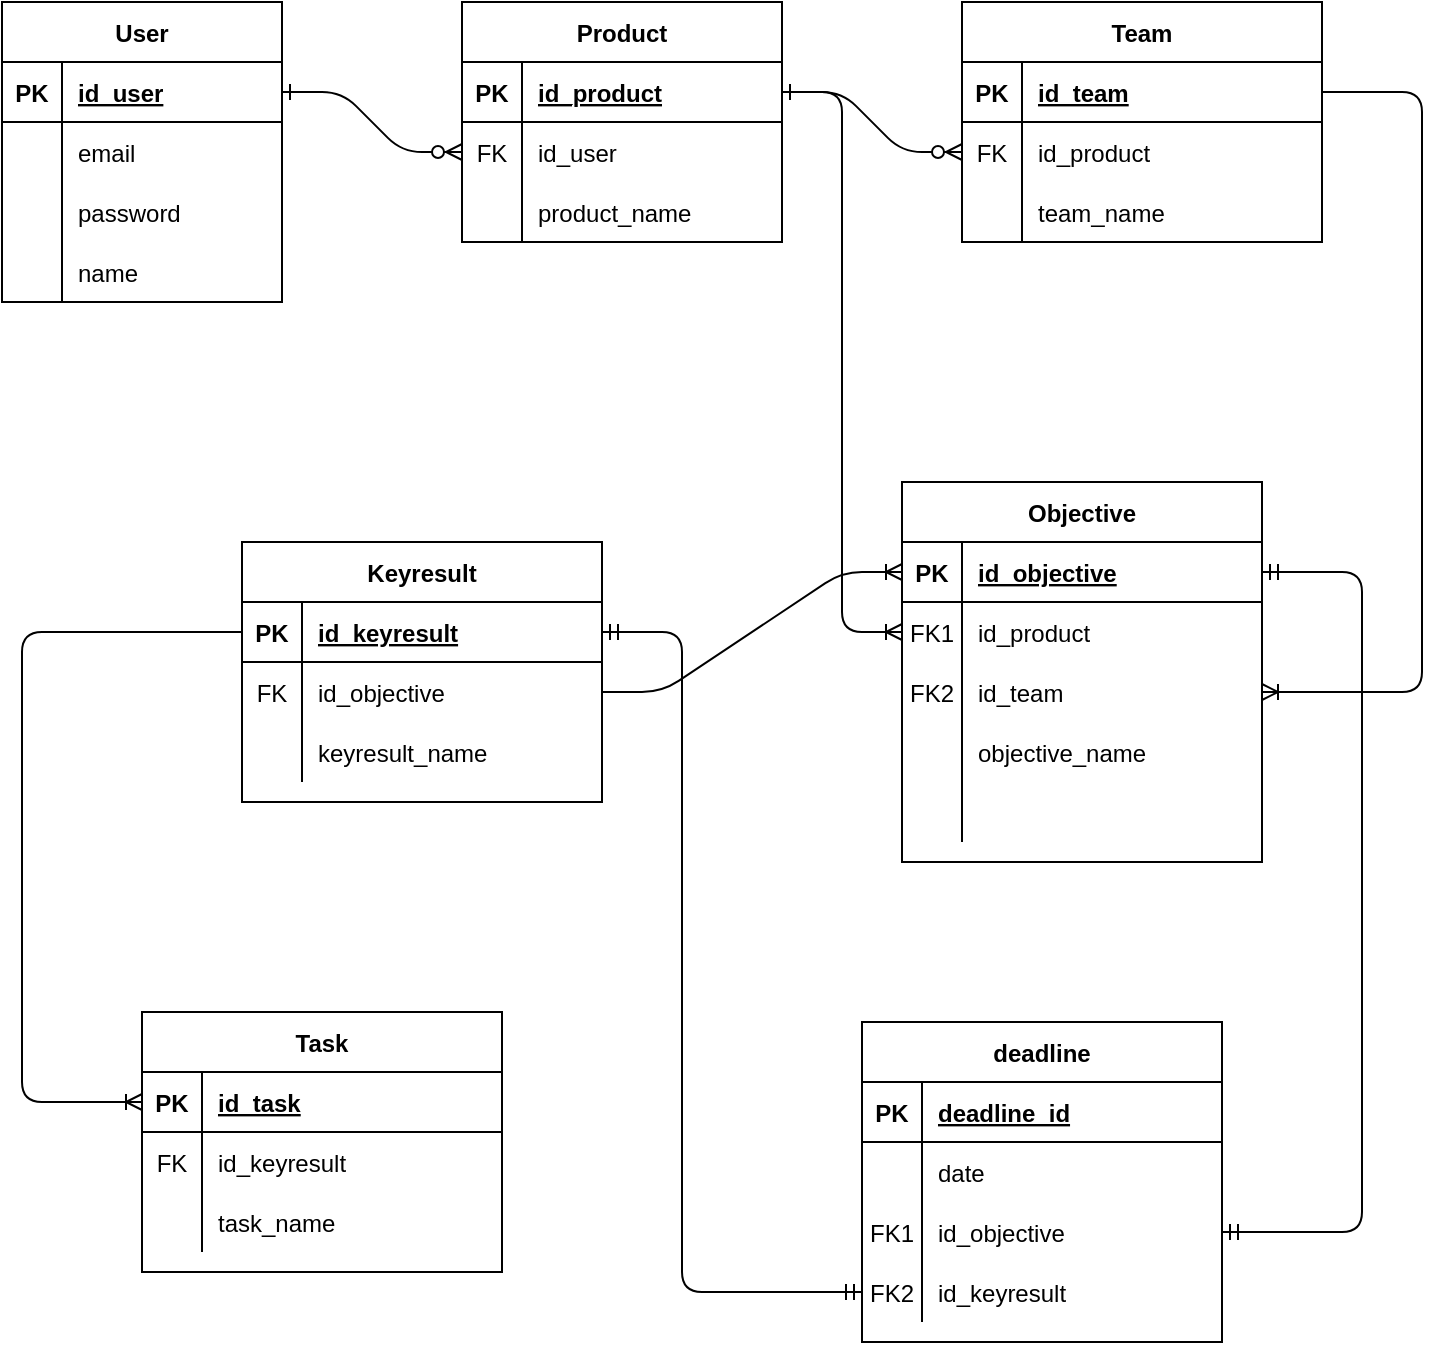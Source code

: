 <mxfile version="14.4.8" type="github">
  <diagram id="R2lEEEUBdFMjLlhIrx00" name="Page-1">
    <mxGraphModel dx="1240" dy="657" grid="1" gridSize="10" guides="1" tooltips="1" connect="1" arrows="1" fold="1" page="1" pageScale="1" pageWidth="850" pageHeight="1100" math="0" shadow="0" extFonts="Permanent Marker^https://fonts.googleapis.com/css?family=Permanent+Marker">
      <root>
        <mxCell id="0" />
        <mxCell id="1" parent="0" />
        <mxCell id="C-vyLk0tnHw3VtMMgP7b-1" value="" style="edgeStyle=entityRelationEdgeStyle;endArrow=ERzeroToMany;startArrow=ERone;endFill=1;startFill=0;" parent="1" source="C-vyLk0tnHw3VtMMgP7b-24" target="C-vyLk0tnHw3VtMMgP7b-6" edge="1">
          <mxGeometry width="100" height="100" relative="1" as="geometry">
            <mxPoint x="340" y="720" as="sourcePoint" />
            <mxPoint x="440" y="620" as="targetPoint" />
          </mxGeometry>
        </mxCell>
        <mxCell id="C-vyLk0tnHw3VtMMgP7b-12" value="" style="edgeStyle=entityRelationEdgeStyle;endArrow=ERzeroToMany;startArrow=ERone;endFill=1;startFill=0;entryX=0;entryY=0.5;entryDx=0;entryDy=0;" parent="1" source="C-vyLk0tnHw3VtMMgP7b-3" target="EZFJRwTgaztwTsdIO9kQ-43" edge="1">
          <mxGeometry width="100" height="100" relative="1" as="geometry">
            <mxPoint x="400" y="180" as="sourcePoint" />
            <mxPoint x="540" y="125" as="targetPoint" />
          </mxGeometry>
        </mxCell>
        <mxCell id="C-vyLk0tnHw3VtMMgP7b-2" value="Product" style="shape=table;startSize=30;container=1;collapsible=1;childLayout=tableLayout;fixedRows=1;rowLines=0;fontStyle=1;align=center;resizeLast=1;" parent="1" vertex="1">
          <mxGeometry x="310" y="60" width="160" height="120" as="geometry" />
        </mxCell>
        <mxCell id="C-vyLk0tnHw3VtMMgP7b-3" value="" style="shape=partialRectangle;collapsible=0;dropTarget=0;pointerEvents=0;fillColor=none;points=[[0,0.5],[1,0.5]];portConstraint=eastwest;top=0;left=0;right=0;bottom=1;" parent="C-vyLk0tnHw3VtMMgP7b-2" vertex="1">
          <mxGeometry y="30" width="160" height="30" as="geometry" />
        </mxCell>
        <mxCell id="C-vyLk0tnHw3VtMMgP7b-4" value="PK" style="shape=partialRectangle;overflow=hidden;connectable=0;fillColor=none;top=0;left=0;bottom=0;right=0;fontStyle=1;" parent="C-vyLk0tnHw3VtMMgP7b-3" vertex="1">
          <mxGeometry width="30" height="30" as="geometry" />
        </mxCell>
        <mxCell id="C-vyLk0tnHw3VtMMgP7b-5" value="id_product" style="shape=partialRectangle;overflow=hidden;connectable=0;fillColor=none;top=0;left=0;bottom=0;right=0;align=left;spacingLeft=6;fontStyle=5;" parent="C-vyLk0tnHw3VtMMgP7b-3" vertex="1">
          <mxGeometry x="30" width="130" height="30" as="geometry" />
        </mxCell>
        <mxCell id="C-vyLk0tnHw3VtMMgP7b-6" value="" style="shape=partialRectangle;collapsible=0;dropTarget=0;pointerEvents=0;fillColor=none;points=[[0,0.5],[1,0.5]];portConstraint=eastwest;top=0;left=0;right=0;bottom=0;" parent="C-vyLk0tnHw3VtMMgP7b-2" vertex="1">
          <mxGeometry y="60" width="160" height="30" as="geometry" />
        </mxCell>
        <mxCell id="C-vyLk0tnHw3VtMMgP7b-7" value="FK" style="shape=partialRectangle;overflow=hidden;connectable=0;fillColor=none;top=0;left=0;bottom=0;right=0;" parent="C-vyLk0tnHw3VtMMgP7b-6" vertex="1">
          <mxGeometry width="30" height="30" as="geometry" />
        </mxCell>
        <mxCell id="C-vyLk0tnHw3VtMMgP7b-8" value="id_user" style="shape=partialRectangle;overflow=hidden;connectable=0;fillColor=none;top=0;left=0;bottom=0;right=0;align=left;spacingLeft=6;" parent="C-vyLk0tnHw3VtMMgP7b-6" vertex="1">
          <mxGeometry x="30" width="130" height="30" as="geometry" />
        </mxCell>
        <mxCell id="C-vyLk0tnHw3VtMMgP7b-9" value="" style="shape=partialRectangle;collapsible=0;dropTarget=0;pointerEvents=0;fillColor=none;points=[[0,0.5],[1,0.5]];portConstraint=eastwest;top=0;left=0;right=0;bottom=0;" parent="C-vyLk0tnHw3VtMMgP7b-2" vertex="1">
          <mxGeometry y="90" width="160" height="30" as="geometry" />
        </mxCell>
        <mxCell id="C-vyLk0tnHw3VtMMgP7b-10" value="" style="shape=partialRectangle;overflow=hidden;connectable=0;fillColor=none;top=0;left=0;bottom=0;right=0;" parent="C-vyLk0tnHw3VtMMgP7b-9" vertex="1">
          <mxGeometry width="30" height="30" as="geometry" />
        </mxCell>
        <mxCell id="C-vyLk0tnHw3VtMMgP7b-11" value="product_name" style="shape=partialRectangle;overflow=hidden;connectable=0;fillColor=none;top=0;left=0;bottom=0;right=0;align=left;spacingLeft=6;" parent="C-vyLk0tnHw3VtMMgP7b-9" vertex="1">
          <mxGeometry x="30" width="130" height="30" as="geometry" />
        </mxCell>
        <mxCell id="C-vyLk0tnHw3VtMMgP7b-23" value="User" style="shape=table;startSize=30;container=1;collapsible=1;childLayout=tableLayout;fixedRows=1;rowLines=0;fontStyle=1;align=center;resizeLast=1;" parent="1" vertex="1">
          <mxGeometry x="80" y="60" width="140" height="150" as="geometry" />
        </mxCell>
        <mxCell id="C-vyLk0tnHw3VtMMgP7b-24" value="" style="shape=partialRectangle;collapsible=0;dropTarget=0;pointerEvents=0;fillColor=none;points=[[0,0.5],[1,0.5]];portConstraint=eastwest;top=0;left=0;right=0;bottom=1;" parent="C-vyLk0tnHw3VtMMgP7b-23" vertex="1">
          <mxGeometry y="30" width="140" height="30" as="geometry" />
        </mxCell>
        <mxCell id="C-vyLk0tnHw3VtMMgP7b-25" value="PK" style="shape=partialRectangle;overflow=hidden;connectable=0;fillColor=none;top=0;left=0;bottom=0;right=0;fontStyle=1;" parent="C-vyLk0tnHw3VtMMgP7b-24" vertex="1">
          <mxGeometry width="30" height="30" as="geometry" />
        </mxCell>
        <mxCell id="C-vyLk0tnHw3VtMMgP7b-26" value="id_user" style="shape=partialRectangle;overflow=hidden;connectable=0;fillColor=none;top=0;left=0;bottom=0;right=0;align=left;spacingLeft=6;fontStyle=5;" parent="C-vyLk0tnHw3VtMMgP7b-24" vertex="1">
          <mxGeometry x="30" width="110" height="30" as="geometry" />
        </mxCell>
        <mxCell id="C-vyLk0tnHw3VtMMgP7b-27" value="" style="shape=partialRectangle;collapsible=0;dropTarget=0;pointerEvents=0;fillColor=none;points=[[0,0.5],[1,0.5]];portConstraint=eastwest;top=0;left=0;right=0;bottom=0;" parent="C-vyLk0tnHw3VtMMgP7b-23" vertex="1">
          <mxGeometry y="60" width="140" height="30" as="geometry" />
        </mxCell>
        <mxCell id="C-vyLk0tnHw3VtMMgP7b-28" value="" style="shape=partialRectangle;overflow=hidden;connectable=0;fillColor=none;top=0;left=0;bottom=0;right=0;" parent="C-vyLk0tnHw3VtMMgP7b-27" vertex="1">
          <mxGeometry width="30" height="30" as="geometry" />
        </mxCell>
        <mxCell id="C-vyLk0tnHw3VtMMgP7b-29" value="email" style="shape=partialRectangle;overflow=hidden;connectable=0;fillColor=none;top=0;left=0;bottom=0;right=0;align=left;spacingLeft=6;" parent="C-vyLk0tnHw3VtMMgP7b-27" vertex="1">
          <mxGeometry x="30" width="110" height="30" as="geometry" />
        </mxCell>
        <mxCell id="EZFJRwTgaztwTsdIO9kQ-46" value="" style="shape=partialRectangle;collapsible=0;dropTarget=0;pointerEvents=0;fillColor=none;top=0;left=0;bottom=0;right=0;points=[[0,0.5],[1,0.5]];portConstraint=eastwest;" parent="C-vyLk0tnHw3VtMMgP7b-23" vertex="1">
          <mxGeometry y="90" width="140" height="30" as="geometry" />
        </mxCell>
        <mxCell id="EZFJRwTgaztwTsdIO9kQ-47" value="" style="shape=partialRectangle;connectable=0;fillColor=none;top=0;left=0;bottom=0;right=0;editable=1;overflow=hidden;" parent="EZFJRwTgaztwTsdIO9kQ-46" vertex="1">
          <mxGeometry width="30" height="30" as="geometry" />
        </mxCell>
        <mxCell id="EZFJRwTgaztwTsdIO9kQ-48" value="password" style="shape=partialRectangle;connectable=0;fillColor=none;top=0;left=0;bottom=0;right=0;align=left;spacingLeft=6;overflow=hidden;" parent="EZFJRwTgaztwTsdIO9kQ-46" vertex="1">
          <mxGeometry x="30" width="110" height="30" as="geometry" />
        </mxCell>
        <mxCell id="EZFJRwTgaztwTsdIO9kQ-49" value="" style="shape=partialRectangle;collapsible=0;dropTarget=0;pointerEvents=0;fillColor=none;top=0;left=0;bottom=0;right=0;points=[[0,0.5],[1,0.5]];portConstraint=eastwest;" parent="C-vyLk0tnHw3VtMMgP7b-23" vertex="1">
          <mxGeometry y="120" width="140" height="30" as="geometry" />
        </mxCell>
        <mxCell id="EZFJRwTgaztwTsdIO9kQ-50" value="" style="shape=partialRectangle;connectable=0;fillColor=none;top=0;left=0;bottom=0;right=0;editable=1;overflow=hidden;" parent="EZFJRwTgaztwTsdIO9kQ-49" vertex="1">
          <mxGeometry width="30" height="30" as="geometry" />
        </mxCell>
        <mxCell id="EZFJRwTgaztwTsdIO9kQ-51" value="name" style="shape=partialRectangle;connectable=0;fillColor=none;top=0;left=0;bottom=0;right=0;align=left;spacingLeft=6;overflow=hidden;" parent="EZFJRwTgaztwTsdIO9kQ-49" vertex="1">
          <mxGeometry x="30" width="110" height="30" as="geometry" />
        </mxCell>
        <mxCell id="EZFJRwTgaztwTsdIO9kQ-16" value="Objective" style="shape=table;startSize=30;container=1;collapsible=1;childLayout=tableLayout;fixedRows=1;rowLines=0;fontStyle=1;align=center;resizeLast=1;" parent="1" vertex="1">
          <mxGeometry x="530" y="300" width="180" height="190" as="geometry" />
        </mxCell>
        <mxCell id="EZFJRwTgaztwTsdIO9kQ-17" value="" style="shape=partialRectangle;collapsible=0;dropTarget=0;pointerEvents=0;fillColor=none;top=0;left=0;bottom=1;right=0;points=[[0,0.5],[1,0.5]];portConstraint=eastwest;" parent="EZFJRwTgaztwTsdIO9kQ-16" vertex="1">
          <mxGeometry y="30" width="180" height="30" as="geometry" />
        </mxCell>
        <mxCell id="EZFJRwTgaztwTsdIO9kQ-18" value="PK" style="shape=partialRectangle;connectable=0;fillColor=none;top=0;left=0;bottom=0;right=0;fontStyle=1;overflow=hidden;" parent="EZFJRwTgaztwTsdIO9kQ-17" vertex="1">
          <mxGeometry width="30" height="30" as="geometry" />
        </mxCell>
        <mxCell id="EZFJRwTgaztwTsdIO9kQ-19" value="id_objective" style="shape=partialRectangle;connectable=0;fillColor=none;top=0;left=0;bottom=0;right=0;align=left;spacingLeft=6;fontStyle=5;overflow=hidden;" parent="EZFJRwTgaztwTsdIO9kQ-17" vertex="1">
          <mxGeometry x="30" width="150" height="30" as="geometry" />
        </mxCell>
        <mxCell id="EZFJRwTgaztwTsdIO9kQ-59" value="" style="shape=partialRectangle;collapsible=0;dropTarget=0;pointerEvents=0;fillColor=none;top=0;left=0;bottom=0;right=0;points=[[0,0.5],[1,0.5]];portConstraint=eastwest;" parent="EZFJRwTgaztwTsdIO9kQ-16" vertex="1">
          <mxGeometry y="60" width="180" height="30" as="geometry" />
        </mxCell>
        <mxCell id="EZFJRwTgaztwTsdIO9kQ-60" value="FK1" style="shape=partialRectangle;connectable=0;fillColor=none;top=0;left=0;bottom=0;right=0;fontStyle=0;overflow=hidden;" parent="EZFJRwTgaztwTsdIO9kQ-59" vertex="1">
          <mxGeometry width="30" height="30" as="geometry" />
        </mxCell>
        <mxCell id="EZFJRwTgaztwTsdIO9kQ-61" value="id_product" style="shape=partialRectangle;connectable=0;fillColor=none;top=0;left=0;bottom=0;right=0;align=left;spacingLeft=6;fontStyle=0;overflow=hidden;" parent="EZFJRwTgaztwTsdIO9kQ-59" vertex="1">
          <mxGeometry x="30" width="150" height="30" as="geometry" />
        </mxCell>
        <mxCell id="EZFJRwTgaztwTsdIO9kQ-56" value="" style="shape=partialRectangle;collapsible=0;dropTarget=0;pointerEvents=0;fillColor=none;top=0;left=0;bottom=0;right=0;points=[[0,0.5],[1,0.5]];portConstraint=eastwest;" parent="EZFJRwTgaztwTsdIO9kQ-16" vertex="1">
          <mxGeometry y="90" width="180" height="30" as="geometry" />
        </mxCell>
        <mxCell id="EZFJRwTgaztwTsdIO9kQ-57" value="FK2" style="shape=partialRectangle;connectable=0;fillColor=none;top=0;left=0;bottom=0;right=0;fontStyle=0;overflow=hidden;" parent="EZFJRwTgaztwTsdIO9kQ-56" vertex="1">
          <mxGeometry width="30" height="30" as="geometry" />
        </mxCell>
        <mxCell id="EZFJRwTgaztwTsdIO9kQ-58" value="id_team" style="shape=partialRectangle;connectable=0;fillColor=none;top=0;left=0;bottom=0;right=0;align=left;spacingLeft=6;fontStyle=0;overflow=hidden;" parent="EZFJRwTgaztwTsdIO9kQ-56" vertex="1">
          <mxGeometry x="30" width="150" height="30" as="geometry" />
        </mxCell>
        <mxCell id="EZFJRwTgaztwTsdIO9kQ-23" value="" style="shape=partialRectangle;collapsible=0;dropTarget=0;pointerEvents=0;fillColor=none;top=0;left=0;bottom=0;right=0;points=[[0,0.5],[1,0.5]];portConstraint=eastwest;" parent="EZFJRwTgaztwTsdIO9kQ-16" vertex="1">
          <mxGeometry y="120" width="180" height="30" as="geometry" />
        </mxCell>
        <mxCell id="EZFJRwTgaztwTsdIO9kQ-24" value="" style="shape=partialRectangle;connectable=0;fillColor=none;top=0;left=0;bottom=0;right=0;editable=1;overflow=hidden;" parent="EZFJRwTgaztwTsdIO9kQ-23" vertex="1">
          <mxGeometry width="30" height="30" as="geometry" />
        </mxCell>
        <mxCell id="EZFJRwTgaztwTsdIO9kQ-25" value="objective_name" style="shape=partialRectangle;connectable=0;fillColor=none;top=0;left=0;bottom=0;right=0;align=left;spacingLeft=6;overflow=hidden;" parent="EZFJRwTgaztwTsdIO9kQ-23" vertex="1">
          <mxGeometry x="30" width="150" height="30" as="geometry" />
        </mxCell>
        <mxCell id="EZFJRwTgaztwTsdIO9kQ-78" value="" style="shape=partialRectangle;collapsible=0;dropTarget=0;pointerEvents=0;fillColor=none;top=0;left=0;bottom=0;right=0;points=[[0,0.5],[1,0.5]];portConstraint=eastwest;" parent="EZFJRwTgaztwTsdIO9kQ-16" vertex="1">
          <mxGeometry y="150" width="180" height="30" as="geometry" />
        </mxCell>
        <mxCell id="EZFJRwTgaztwTsdIO9kQ-79" value="" style="shape=partialRectangle;connectable=0;fillColor=none;top=0;left=0;bottom=0;right=0;editable=1;overflow=hidden;" parent="EZFJRwTgaztwTsdIO9kQ-78" vertex="1">
          <mxGeometry width="30" height="30" as="geometry" />
        </mxCell>
        <mxCell id="EZFJRwTgaztwTsdIO9kQ-80" value="" style="shape=partialRectangle;connectable=0;fillColor=none;top=0;left=0;bottom=0;right=0;align=left;spacingLeft=6;overflow=hidden;" parent="EZFJRwTgaztwTsdIO9kQ-78" vertex="1">
          <mxGeometry x="30" width="150" height="30" as="geometry" />
        </mxCell>
        <mxCell id="EZFJRwTgaztwTsdIO9kQ-29" value="Team" style="shape=table;startSize=30;container=1;collapsible=1;childLayout=tableLayout;fixedRows=1;rowLines=0;fontStyle=1;align=center;resizeLast=1;" parent="1" vertex="1">
          <mxGeometry x="560" y="60" width="180" height="120" as="geometry" />
        </mxCell>
        <mxCell id="EZFJRwTgaztwTsdIO9kQ-30" value="" style="shape=partialRectangle;collapsible=0;dropTarget=0;pointerEvents=0;fillColor=none;top=0;left=0;bottom=1;right=0;points=[[0,0.5],[1,0.5]];portConstraint=eastwest;" parent="EZFJRwTgaztwTsdIO9kQ-29" vertex="1">
          <mxGeometry y="30" width="180" height="30" as="geometry" />
        </mxCell>
        <mxCell id="EZFJRwTgaztwTsdIO9kQ-31" value="PK" style="shape=partialRectangle;connectable=0;fillColor=none;top=0;left=0;bottom=0;right=0;fontStyle=1;overflow=hidden;" parent="EZFJRwTgaztwTsdIO9kQ-30" vertex="1">
          <mxGeometry width="30" height="30" as="geometry" />
        </mxCell>
        <mxCell id="EZFJRwTgaztwTsdIO9kQ-32" value="id_team" style="shape=partialRectangle;connectable=0;fillColor=none;top=0;left=0;bottom=0;right=0;align=left;spacingLeft=6;fontStyle=5;overflow=hidden;" parent="EZFJRwTgaztwTsdIO9kQ-30" vertex="1">
          <mxGeometry x="30" width="150" height="30" as="geometry" />
        </mxCell>
        <mxCell id="EZFJRwTgaztwTsdIO9kQ-43" value="" style="shape=partialRectangle;collapsible=0;dropTarget=0;pointerEvents=0;fillColor=none;top=0;left=0;bottom=0;right=0;points=[[0,0.5],[1,0.5]];portConstraint=eastwest;" parent="EZFJRwTgaztwTsdIO9kQ-29" vertex="1">
          <mxGeometry y="60" width="180" height="30" as="geometry" />
        </mxCell>
        <mxCell id="EZFJRwTgaztwTsdIO9kQ-44" value="FK" style="shape=partialRectangle;connectable=0;fillColor=none;top=0;left=0;bottom=0;right=0;fontStyle=0;overflow=hidden;" parent="EZFJRwTgaztwTsdIO9kQ-43" vertex="1">
          <mxGeometry width="30" height="30" as="geometry" />
        </mxCell>
        <mxCell id="EZFJRwTgaztwTsdIO9kQ-45" value="id_product" style="shape=partialRectangle;connectable=0;fillColor=none;top=0;left=0;bottom=0;right=0;align=left;spacingLeft=6;fontStyle=0;overflow=hidden;" parent="EZFJRwTgaztwTsdIO9kQ-43" vertex="1">
          <mxGeometry x="30" width="150" height="30" as="geometry" />
        </mxCell>
        <mxCell id="EZFJRwTgaztwTsdIO9kQ-36" value="" style="shape=partialRectangle;collapsible=0;dropTarget=0;pointerEvents=0;fillColor=none;top=0;left=0;bottom=0;right=0;points=[[0,0.5],[1,0.5]];portConstraint=eastwest;" parent="EZFJRwTgaztwTsdIO9kQ-29" vertex="1">
          <mxGeometry y="90" width="180" height="30" as="geometry" />
        </mxCell>
        <mxCell id="EZFJRwTgaztwTsdIO9kQ-37" value="" style="shape=partialRectangle;connectable=0;fillColor=none;top=0;left=0;bottom=0;right=0;editable=1;overflow=hidden;" parent="EZFJRwTgaztwTsdIO9kQ-36" vertex="1">
          <mxGeometry width="30" height="30" as="geometry" />
        </mxCell>
        <mxCell id="EZFJRwTgaztwTsdIO9kQ-38" value="team_name" style="shape=partialRectangle;connectable=0;fillColor=none;top=0;left=0;bottom=0;right=0;align=left;spacingLeft=6;overflow=hidden;" parent="EZFJRwTgaztwTsdIO9kQ-36" vertex="1">
          <mxGeometry x="30" width="150" height="30" as="geometry" />
        </mxCell>
        <mxCell id="EZFJRwTgaztwTsdIO9kQ-65" value="" style="edgeStyle=entityRelationEdgeStyle;fontSize=12;html=1;endArrow=ERoneToMany;entryX=0;entryY=0.5;entryDx=0;entryDy=0;" parent="1" source="C-vyLk0tnHw3VtMMgP7b-3" target="EZFJRwTgaztwTsdIO9kQ-59" edge="1">
          <mxGeometry width="100" height="100" relative="1" as="geometry">
            <mxPoint x="310" y="290" as="sourcePoint" />
            <mxPoint x="520" y="250" as="targetPoint" />
          </mxGeometry>
        </mxCell>
        <mxCell id="EZFJRwTgaztwTsdIO9kQ-67" value="" style="edgeStyle=orthogonalEdgeStyle;fontSize=12;html=1;endArrow=ERoneToMany;entryX=1;entryY=0.5;entryDx=0;entryDy=0;exitX=1;exitY=0.5;exitDx=0;exitDy=0;" parent="1" source="EZFJRwTgaztwTsdIO9kQ-30" target="EZFJRwTgaztwTsdIO9kQ-56" edge="1">
          <mxGeometry width="100" height="100" relative="1" as="geometry">
            <mxPoint x="770" y="117" as="sourcePoint" />
            <mxPoint x="520" y="250" as="targetPoint" />
            <Array as="points">
              <mxPoint x="790" y="105" />
              <mxPoint x="790" y="405" />
            </Array>
          </mxGeometry>
        </mxCell>
        <mxCell id="EZFJRwTgaztwTsdIO9kQ-68" value="Keyresult" style="shape=table;startSize=30;container=1;collapsible=1;childLayout=tableLayout;fixedRows=1;rowLines=0;fontStyle=1;align=center;resizeLast=1;" parent="1" vertex="1">
          <mxGeometry x="200" y="330" width="180" height="130" as="geometry" />
        </mxCell>
        <mxCell id="EZFJRwTgaztwTsdIO9kQ-69" value="" style="shape=partialRectangle;collapsible=0;dropTarget=0;pointerEvents=0;fillColor=none;top=0;left=0;bottom=1;right=0;points=[[0,0.5],[1,0.5]];portConstraint=eastwest;" parent="EZFJRwTgaztwTsdIO9kQ-68" vertex="1">
          <mxGeometry y="30" width="180" height="30" as="geometry" />
        </mxCell>
        <mxCell id="EZFJRwTgaztwTsdIO9kQ-70" value="PK" style="shape=partialRectangle;connectable=0;fillColor=none;top=0;left=0;bottom=0;right=0;fontStyle=1;overflow=hidden;" parent="EZFJRwTgaztwTsdIO9kQ-69" vertex="1">
          <mxGeometry width="30" height="30" as="geometry" />
        </mxCell>
        <mxCell id="EZFJRwTgaztwTsdIO9kQ-71" value="id_keyresult" style="shape=partialRectangle;connectable=0;fillColor=none;top=0;left=0;bottom=0;right=0;align=left;spacingLeft=6;fontStyle=5;overflow=hidden;" parent="EZFJRwTgaztwTsdIO9kQ-69" vertex="1">
          <mxGeometry x="30" width="150" height="30" as="geometry" />
        </mxCell>
        <mxCell id="EZFJRwTgaztwTsdIO9kQ-81" value="" style="shape=partialRectangle;collapsible=0;dropTarget=0;pointerEvents=0;fillColor=none;top=0;left=0;bottom=0;right=0;points=[[0,0.5],[1,0.5]];portConstraint=eastwest;" parent="EZFJRwTgaztwTsdIO9kQ-68" vertex="1">
          <mxGeometry y="60" width="180" height="30" as="geometry" />
        </mxCell>
        <mxCell id="EZFJRwTgaztwTsdIO9kQ-82" value="FK" style="shape=partialRectangle;connectable=0;fillColor=none;top=0;left=0;bottom=0;right=0;fontStyle=0;overflow=hidden;" parent="EZFJRwTgaztwTsdIO9kQ-81" vertex="1">
          <mxGeometry width="30" height="30" as="geometry" />
        </mxCell>
        <mxCell id="EZFJRwTgaztwTsdIO9kQ-83" value="id_objective" style="shape=partialRectangle;connectable=0;fillColor=none;top=0;left=0;bottom=0;right=0;align=left;spacingLeft=6;fontStyle=0;overflow=hidden;" parent="EZFJRwTgaztwTsdIO9kQ-81" vertex="1">
          <mxGeometry x="30" width="150" height="30" as="geometry" />
        </mxCell>
        <mxCell id="EZFJRwTgaztwTsdIO9kQ-75" value="" style="shape=partialRectangle;collapsible=0;dropTarget=0;pointerEvents=0;fillColor=none;top=0;left=0;bottom=0;right=0;points=[[0,0.5],[1,0.5]];portConstraint=eastwest;" parent="EZFJRwTgaztwTsdIO9kQ-68" vertex="1">
          <mxGeometry y="90" width="180" height="30" as="geometry" />
        </mxCell>
        <mxCell id="EZFJRwTgaztwTsdIO9kQ-76" value="" style="shape=partialRectangle;connectable=0;fillColor=none;top=0;left=0;bottom=0;right=0;editable=1;overflow=hidden;" parent="EZFJRwTgaztwTsdIO9kQ-75" vertex="1">
          <mxGeometry width="30" height="30" as="geometry" />
        </mxCell>
        <mxCell id="EZFJRwTgaztwTsdIO9kQ-77" value="keyresult_name" style="shape=partialRectangle;connectable=0;fillColor=none;top=0;left=0;bottom=0;right=0;align=left;spacingLeft=6;overflow=hidden;" parent="EZFJRwTgaztwTsdIO9kQ-75" vertex="1">
          <mxGeometry x="30" width="150" height="30" as="geometry" />
        </mxCell>
        <mxCell id="EZFJRwTgaztwTsdIO9kQ-84" value="" style="edgeStyle=entityRelationEdgeStyle;fontSize=12;html=1;endArrow=ERoneToMany;entryX=0;entryY=0.5;entryDx=0;entryDy=0;exitX=1;exitY=0.5;exitDx=0;exitDy=0;" parent="1" source="EZFJRwTgaztwTsdIO9kQ-81" target="EZFJRwTgaztwTsdIO9kQ-17" edge="1">
          <mxGeometry width="100" height="100" relative="1" as="geometry">
            <mxPoint x="430" y="210" as="sourcePoint" />
            <mxPoint x="490" y="480" as="targetPoint" />
          </mxGeometry>
        </mxCell>
        <mxCell id="EZFJRwTgaztwTsdIO9kQ-85" value="deadline" style="shape=table;startSize=30;container=1;collapsible=1;childLayout=tableLayout;fixedRows=1;rowLines=0;fontStyle=1;align=center;resizeLast=1;" parent="1" vertex="1">
          <mxGeometry x="510" y="570" width="180" height="160" as="geometry" />
        </mxCell>
        <mxCell id="EZFJRwTgaztwTsdIO9kQ-86" value="" style="shape=partialRectangle;collapsible=0;dropTarget=0;pointerEvents=0;fillColor=none;top=0;left=0;bottom=1;right=0;points=[[0,0.5],[1,0.5]];portConstraint=eastwest;" parent="EZFJRwTgaztwTsdIO9kQ-85" vertex="1">
          <mxGeometry y="30" width="180" height="30" as="geometry" />
        </mxCell>
        <mxCell id="EZFJRwTgaztwTsdIO9kQ-87" value="PK" style="shape=partialRectangle;connectable=0;fillColor=none;top=0;left=0;bottom=0;right=0;fontStyle=1;overflow=hidden;" parent="EZFJRwTgaztwTsdIO9kQ-86" vertex="1">
          <mxGeometry width="30" height="30" as="geometry" />
        </mxCell>
        <mxCell id="EZFJRwTgaztwTsdIO9kQ-88" value="deadline_id" style="shape=partialRectangle;connectable=0;fillColor=none;top=0;left=0;bottom=0;right=0;align=left;spacingLeft=6;fontStyle=5;overflow=hidden;" parent="EZFJRwTgaztwTsdIO9kQ-86" vertex="1">
          <mxGeometry x="30" width="150" height="30" as="geometry" />
        </mxCell>
        <mxCell id="EZFJRwTgaztwTsdIO9kQ-92" value="" style="shape=partialRectangle;collapsible=0;dropTarget=0;pointerEvents=0;fillColor=none;top=0;left=0;bottom=0;right=0;points=[[0,0.5],[1,0.5]];portConstraint=eastwest;" parent="EZFJRwTgaztwTsdIO9kQ-85" vertex="1">
          <mxGeometry y="60" width="180" height="30" as="geometry" />
        </mxCell>
        <mxCell id="EZFJRwTgaztwTsdIO9kQ-93" value="" style="shape=partialRectangle;connectable=0;fillColor=none;top=0;left=0;bottom=0;right=0;editable=1;overflow=hidden;" parent="EZFJRwTgaztwTsdIO9kQ-92" vertex="1">
          <mxGeometry width="30" height="30" as="geometry" />
        </mxCell>
        <mxCell id="EZFJRwTgaztwTsdIO9kQ-94" value="date" style="shape=partialRectangle;connectable=0;fillColor=none;top=0;left=0;bottom=0;right=0;align=left;spacingLeft=6;overflow=hidden;" parent="EZFJRwTgaztwTsdIO9kQ-92" vertex="1">
          <mxGeometry x="30" width="150" height="30" as="geometry" />
        </mxCell>
        <mxCell id="EZFJRwTgaztwTsdIO9kQ-98" value="" style="shape=partialRectangle;collapsible=0;dropTarget=0;pointerEvents=0;fillColor=none;top=0;left=0;bottom=0;right=0;points=[[0,0.5],[1,0.5]];portConstraint=eastwest;" parent="EZFJRwTgaztwTsdIO9kQ-85" vertex="1">
          <mxGeometry y="90" width="180" height="30" as="geometry" />
        </mxCell>
        <mxCell id="EZFJRwTgaztwTsdIO9kQ-99" value="FK1" style="shape=partialRectangle;connectable=0;fillColor=none;top=0;left=0;bottom=0;right=0;fontStyle=0;overflow=hidden;" parent="EZFJRwTgaztwTsdIO9kQ-98" vertex="1">
          <mxGeometry width="30" height="30" as="geometry" />
        </mxCell>
        <mxCell id="EZFJRwTgaztwTsdIO9kQ-100" value="id_objective" style="shape=partialRectangle;connectable=0;fillColor=none;top=0;left=0;bottom=0;right=0;align=left;spacingLeft=6;fontStyle=0;overflow=hidden;" parent="EZFJRwTgaztwTsdIO9kQ-98" vertex="1">
          <mxGeometry x="30" width="150" height="30" as="geometry" />
        </mxCell>
        <mxCell id="EZFJRwTgaztwTsdIO9kQ-101" value="" style="shape=partialRectangle;collapsible=0;dropTarget=0;pointerEvents=0;fillColor=none;top=0;left=0;bottom=0;right=0;points=[[0,0.5],[1,0.5]];portConstraint=eastwest;" parent="EZFJRwTgaztwTsdIO9kQ-85" vertex="1">
          <mxGeometry y="120" width="180" height="30" as="geometry" />
        </mxCell>
        <mxCell id="EZFJRwTgaztwTsdIO9kQ-102" value="FK2" style="shape=partialRectangle;connectable=0;fillColor=none;top=0;left=0;bottom=0;right=0;fontStyle=0;overflow=hidden;" parent="EZFJRwTgaztwTsdIO9kQ-101" vertex="1">
          <mxGeometry width="30" height="30" as="geometry" />
        </mxCell>
        <mxCell id="EZFJRwTgaztwTsdIO9kQ-103" value="id_keyresult" style="shape=partialRectangle;connectable=0;fillColor=none;top=0;left=0;bottom=0;right=0;align=left;spacingLeft=6;fontStyle=0;overflow=hidden;" parent="EZFJRwTgaztwTsdIO9kQ-101" vertex="1">
          <mxGeometry x="30" width="150" height="30" as="geometry" />
        </mxCell>
        <mxCell id="EZFJRwTgaztwTsdIO9kQ-104" value="" style="edgeStyle=orthogonalEdgeStyle;fontSize=12;html=1;endArrow=ERmandOne;startArrow=ERmandOne;entryX=0;entryY=0.5;entryDx=0;entryDy=0;exitX=1;exitY=0.5;exitDx=0;exitDy=0;" parent="1" source="EZFJRwTgaztwTsdIO9kQ-69" target="EZFJRwTgaztwTsdIO9kQ-101" edge="1">
          <mxGeometry width="100" height="100" relative="1" as="geometry">
            <mxPoint x="220" y="750" as="sourcePoint" />
            <mxPoint x="330" y="650" as="targetPoint" />
            <Array as="points">
              <mxPoint x="420" y="375" />
              <mxPoint x="420" y="705" />
            </Array>
          </mxGeometry>
        </mxCell>
        <mxCell id="EZFJRwTgaztwTsdIO9kQ-107" value="" style="edgeStyle=orthogonalEdgeStyle;fontSize=12;html=1;endArrow=ERmandOne;startArrow=ERmandOne;exitX=1;exitY=0.5;exitDx=0;exitDy=0;" parent="1" source="EZFJRwTgaztwTsdIO9kQ-17" target="EZFJRwTgaztwTsdIO9kQ-98" edge="1">
          <mxGeometry width="100" height="100" relative="1" as="geometry">
            <mxPoint x="230" y="690" as="sourcePoint" />
            <mxPoint x="330" y="590" as="targetPoint" />
            <Array as="points">
              <mxPoint x="760" y="345" />
              <mxPoint x="760" y="675" />
            </Array>
          </mxGeometry>
        </mxCell>
        <mxCell id="snfFHzLHj3h09UmN88GI-2" value="Task" style="shape=table;startSize=30;container=1;collapsible=1;childLayout=tableLayout;fixedRows=1;rowLines=0;fontStyle=1;align=center;resizeLast=1;" vertex="1" parent="1">
          <mxGeometry x="150" y="565" width="180" height="130" as="geometry" />
        </mxCell>
        <mxCell id="snfFHzLHj3h09UmN88GI-3" value="" style="shape=partialRectangle;collapsible=0;dropTarget=0;pointerEvents=0;fillColor=none;top=0;left=0;bottom=1;right=0;points=[[0,0.5],[1,0.5]];portConstraint=eastwest;" vertex="1" parent="snfFHzLHj3h09UmN88GI-2">
          <mxGeometry y="30" width="180" height="30" as="geometry" />
        </mxCell>
        <mxCell id="snfFHzLHj3h09UmN88GI-4" value="PK" style="shape=partialRectangle;connectable=0;fillColor=none;top=0;left=0;bottom=0;right=0;fontStyle=1;overflow=hidden;" vertex="1" parent="snfFHzLHj3h09UmN88GI-3">
          <mxGeometry width="30" height="30" as="geometry" />
        </mxCell>
        <mxCell id="snfFHzLHj3h09UmN88GI-5" value="id_task" style="shape=partialRectangle;connectable=0;fillColor=none;top=0;left=0;bottom=0;right=0;align=left;spacingLeft=6;fontStyle=5;overflow=hidden;" vertex="1" parent="snfFHzLHj3h09UmN88GI-3">
          <mxGeometry x="30" width="150" height="30" as="geometry" />
        </mxCell>
        <mxCell id="snfFHzLHj3h09UmN88GI-15" value="" style="shape=partialRectangle;collapsible=0;dropTarget=0;pointerEvents=0;fillColor=none;top=0;left=0;bottom=0;right=0;points=[[0,0.5],[1,0.5]];portConstraint=eastwest;" vertex="1" parent="snfFHzLHj3h09UmN88GI-2">
          <mxGeometry y="60" width="180" height="30" as="geometry" />
        </mxCell>
        <mxCell id="snfFHzLHj3h09UmN88GI-16" value="FK" style="shape=partialRectangle;connectable=0;fillColor=none;top=0;left=0;bottom=0;right=0;fontStyle=0;overflow=hidden;" vertex="1" parent="snfFHzLHj3h09UmN88GI-15">
          <mxGeometry width="30" height="30" as="geometry" />
        </mxCell>
        <mxCell id="snfFHzLHj3h09UmN88GI-17" value="id_keyresult" style="shape=partialRectangle;connectable=0;fillColor=none;top=0;left=0;bottom=0;right=0;align=left;spacingLeft=6;fontStyle=0;overflow=hidden;" vertex="1" parent="snfFHzLHj3h09UmN88GI-15">
          <mxGeometry x="30" width="150" height="30" as="geometry" />
        </mxCell>
        <mxCell id="snfFHzLHj3h09UmN88GI-6" value="" style="shape=partialRectangle;collapsible=0;dropTarget=0;pointerEvents=0;fillColor=none;top=0;left=0;bottom=0;right=0;points=[[0,0.5],[1,0.5]];portConstraint=eastwest;" vertex="1" parent="snfFHzLHj3h09UmN88GI-2">
          <mxGeometry y="90" width="180" height="30" as="geometry" />
        </mxCell>
        <mxCell id="snfFHzLHj3h09UmN88GI-7" value="" style="shape=partialRectangle;connectable=0;fillColor=none;top=0;left=0;bottom=0;right=0;editable=1;overflow=hidden;" vertex="1" parent="snfFHzLHj3h09UmN88GI-6">
          <mxGeometry width="30" height="30" as="geometry" />
        </mxCell>
        <mxCell id="snfFHzLHj3h09UmN88GI-8" value="task_name" style="shape=partialRectangle;connectable=0;fillColor=none;top=0;left=0;bottom=0;right=0;align=left;spacingLeft=6;overflow=hidden;" vertex="1" parent="snfFHzLHj3h09UmN88GI-6">
          <mxGeometry x="30" width="150" height="30" as="geometry" />
        </mxCell>
        <mxCell id="snfFHzLHj3h09UmN88GI-18" value="" style="edgeStyle=orthogonalEdgeStyle;fontSize=12;html=1;endArrow=ERoneToMany;exitX=0;exitY=0.5;exitDx=0;exitDy=0;entryX=0;entryY=0.5;entryDx=0;entryDy=0;" edge="1" parent="1" source="EZFJRwTgaztwTsdIO9kQ-69" target="snfFHzLHj3h09UmN88GI-3">
          <mxGeometry width="100" height="100" relative="1" as="geometry">
            <mxPoint x="50" y="550" as="sourcePoint" />
            <mxPoint x="150" y="450" as="targetPoint" />
            <Array as="points">
              <mxPoint x="90" y="375" />
              <mxPoint x="90" y="610" />
            </Array>
          </mxGeometry>
        </mxCell>
      </root>
    </mxGraphModel>
  </diagram>
</mxfile>
